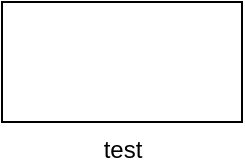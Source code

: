 <mxfile version="12.4.1" type="github" pages="1"><diagram id="HvDYY5lKYIzL-2WX-Ghf" name="Page-1"><mxGraphModel dx="1426" dy="771" grid="1" gridSize="10" guides="1" tooltips="1" connect="1" arrows="1" fold="1" page="1" pageScale="1" pageWidth="827" pageHeight="1169" math="0" shadow="0"><root><mxCell id="0"/><mxCell id="1" parent="0"/><mxCell id="_Xe18LQn4kP54HF9LAyX-1" value="test&lt;br&gt;" style="verticalLabelPosition=bottom;verticalAlign=top;html=1;shape=mxgraph.basic.rect;fillColor2=none;strokeWidth=1;size=20;indent=5;" vertex="1" parent="1"><mxGeometry x="293" y="210" width="120" height="60" as="geometry"/></mxCell></root></mxGraphModel></diagram></mxfile>